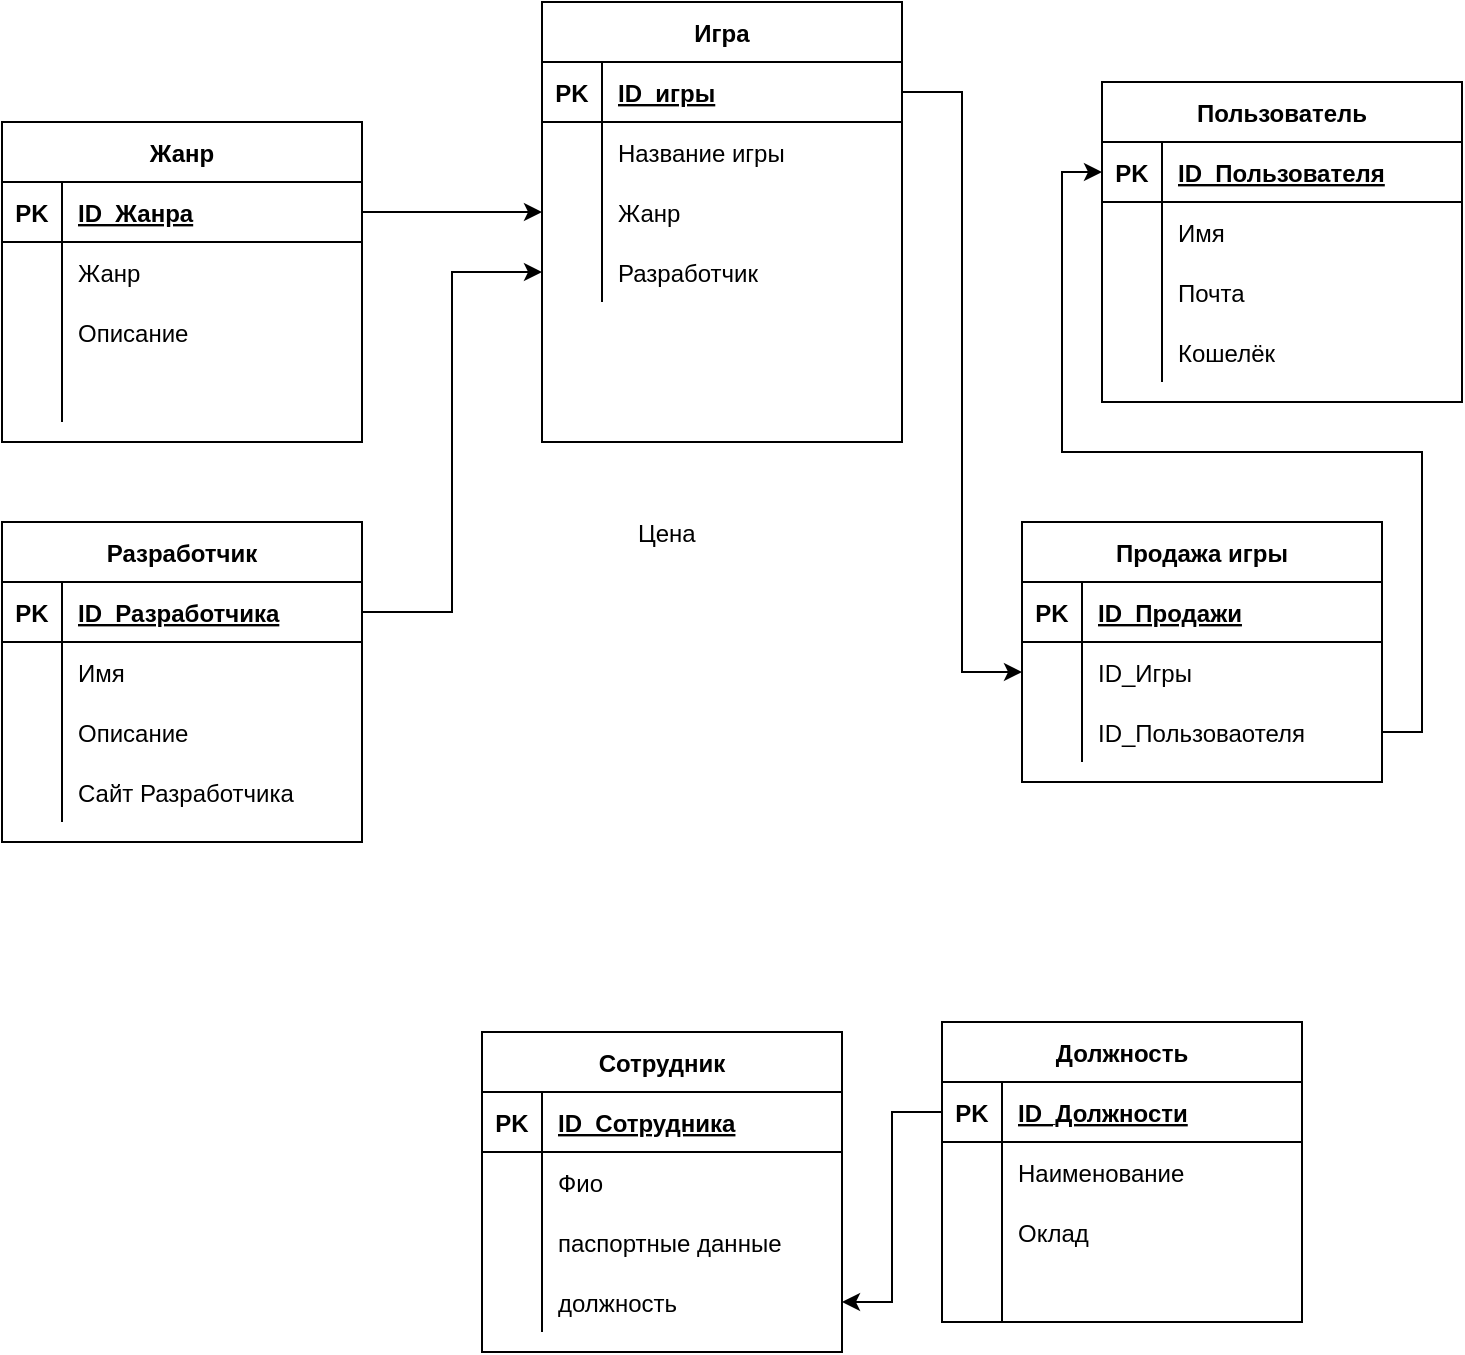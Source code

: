 <mxfile version="20.2.0" type="device"><diagram id="ibO-UxVN181iv59Dq5bn" name="Page-1"><mxGraphModel dx="2062" dy="772" grid="1" gridSize="10" guides="1" tooltips="1" connect="1" arrows="1" fold="1" page="1" pageScale="1" pageWidth="827" pageHeight="1169" math="0" shadow="0"><root><mxCell id="0"/><mxCell id="1" parent="0"/><mxCell id="BAzbD3lDMswVElZxFXrF-1" value="Пользователь" style="shape=table;startSize=30;container=1;collapsible=1;childLayout=tableLayout;fixedRows=1;rowLines=0;fontStyle=1;align=center;resizeLast=1;" parent="1" vertex="1"><mxGeometry x="560" y="110" width="180" height="160" as="geometry"/></mxCell><mxCell id="BAzbD3lDMswVElZxFXrF-2" value="" style="shape=tableRow;horizontal=0;startSize=0;swimlaneHead=0;swimlaneBody=0;fillColor=none;collapsible=0;dropTarget=0;points=[[0,0.5],[1,0.5]];portConstraint=eastwest;top=0;left=0;right=0;bottom=1;" parent="BAzbD3lDMswVElZxFXrF-1" vertex="1"><mxGeometry y="30" width="180" height="30" as="geometry"/></mxCell><mxCell id="BAzbD3lDMswVElZxFXrF-3" value="PK" style="shape=partialRectangle;connectable=0;fillColor=none;top=0;left=0;bottom=0;right=0;fontStyle=1;overflow=hidden;" parent="BAzbD3lDMswVElZxFXrF-2" vertex="1"><mxGeometry width="30" height="30" as="geometry"><mxRectangle width="30" height="30" as="alternateBounds"/></mxGeometry></mxCell><mxCell id="BAzbD3lDMswVElZxFXrF-4" value="ID_Пользователя" style="shape=partialRectangle;connectable=0;fillColor=none;top=0;left=0;bottom=0;right=0;align=left;spacingLeft=6;fontStyle=5;overflow=hidden;" parent="BAzbD3lDMswVElZxFXrF-2" vertex="1"><mxGeometry x="30" width="150" height="30" as="geometry"><mxRectangle width="150" height="30" as="alternateBounds"/></mxGeometry></mxCell><mxCell id="BAzbD3lDMswVElZxFXrF-5" value="" style="shape=tableRow;horizontal=0;startSize=0;swimlaneHead=0;swimlaneBody=0;fillColor=none;collapsible=0;dropTarget=0;points=[[0,0.5],[1,0.5]];portConstraint=eastwest;top=0;left=0;right=0;bottom=0;" parent="BAzbD3lDMswVElZxFXrF-1" vertex="1"><mxGeometry y="60" width="180" height="30" as="geometry"/></mxCell><mxCell id="BAzbD3lDMswVElZxFXrF-6" value="" style="shape=partialRectangle;connectable=0;fillColor=none;top=0;left=0;bottom=0;right=0;editable=1;overflow=hidden;" parent="BAzbD3lDMswVElZxFXrF-5" vertex="1"><mxGeometry width="30" height="30" as="geometry"><mxRectangle width="30" height="30" as="alternateBounds"/></mxGeometry></mxCell><mxCell id="BAzbD3lDMswVElZxFXrF-7" value="Имя" style="shape=partialRectangle;connectable=0;fillColor=none;top=0;left=0;bottom=0;right=0;align=left;spacingLeft=6;overflow=hidden;" parent="BAzbD3lDMswVElZxFXrF-5" vertex="1"><mxGeometry x="30" width="150" height="30" as="geometry"><mxRectangle width="150" height="30" as="alternateBounds"/></mxGeometry></mxCell><mxCell id="BAzbD3lDMswVElZxFXrF-8" value="" style="shape=tableRow;horizontal=0;startSize=0;swimlaneHead=0;swimlaneBody=0;fillColor=none;collapsible=0;dropTarget=0;points=[[0,0.5],[1,0.5]];portConstraint=eastwest;top=0;left=0;right=0;bottom=0;" parent="BAzbD3lDMswVElZxFXrF-1" vertex="1"><mxGeometry y="90" width="180" height="30" as="geometry"/></mxCell><mxCell id="BAzbD3lDMswVElZxFXrF-9" value="" style="shape=partialRectangle;connectable=0;fillColor=none;top=0;left=0;bottom=0;right=0;editable=1;overflow=hidden;" parent="BAzbD3lDMswVElZxFXrF-8" vertex="1"><mxGeometry width="30" height="30" as="geometry"><mxRectangle width="30" height="30" as="alternateBounds"/></mxGeometry></mxCell><mxCell id="BAzbD3lDMswVElZxFXrF-10" value="Почта" style="shape=partialRectangle;connectable=0;fillColor=none;top=0;left=0;bottom=0;right=0;align=left;spacingLeft=6;overflow=hidden;" parent="BAzbD3lDMswVElZxFXrF-8" vertex="1"><mxGeometry x="30" width="150" height="30" as="geometry"><mxRectangle width="150" height="30" as="alternateBounds"/></mxGeometry></mxCell><mxCell id="BAzbD3lDMswVElZxFXrF-11" value="" style="shape=tableRow;horizontal=0;startSize=0;swimlaneHead=0;swimlaneBody=0;fillColor=none;collapsible=0;dropTarget=0;points=[[0,0.5],[1,0.5]];portConstraint=eastwest;top=0;left=0;right=0;bottom=0;" parent="BAzbD3lDMswVElZxFXrF-1" vertex="1"><mxGeometry y="120" width="180" height="30" as="geometry"/></mxCell><mxCell id="BAzbD3lDMswVElZxFXrF-12" value="" style="shape=partialRectangle;connectable=0;fillColor=none;top=0;left=0;bottom=0;right=0;editable=1;overflow=hidden;" parent="BAzbD3lDMswVElZxFXrF-11" vertex="1"><mxGeometry width="30" height="30" as="geometry"><mxRectangle width="30" height="30" as="alternateBounds"/></mxGeometry></mxCell><mxCell id="BAzbD3lDMswVElZxFXrF-13" value="Кошелёк" style="shape=partialRectangle;connectable=0;fillColor=none;top=0;left=0;bottom=0;right=0;align=left;spacingLeft=6;overflow=hidden;" parent="BAzbD3lDMswVElZxFXrF-11" vertex="1"><mxGeometry x="30" width="150" height="30" as="geometry"><mxRectangle width="150" height="30" as="alternateBounds"/></mxGeometry></mxCell><mxCell id="C4As4AKJf4dOoCFsE4sQ-1" value="Игра" style="shape=table;startSize=30;container=1;collapsible=1;childLayout=tableLayout;fixedRows=1;rowLines=0;fontStyle=1;align=center;resizeLast=1;" parent="1" vertex="1"><mxGeometry x="280" y="70" width="180" height="220" as="geometry"/></mxCell><mxCell id="C4As4AKJf4dOoCFsE4sQ-2" value="" style="shape=tableRow;horizontal=0;startSize=0;swimlaneHead=0;swimlaneBody=0;fillColor=none;collapsible=0;dropTarget=0;points=[[0,0.5],[1,0.5]];portConstraint=eastwest;top=0;left=0;right=0;bottom=1;" parent="C4As4AKJf4dOoCFsE4sQ-1" vertex="1"><mxGeometry y="30" width="180" height="30" as="geometry"/></mxCell><mxCell id="C4As4AKJf4dOoCFsE4sQ-3" value="PK" style="shape=partialRectangle;connectable=0;fillColor=none;top=0;left=0;bottom=0;right=0;fontStyle=1;overflow=hidden;" parent="C4As4AKJf4dOoCFsE4sQ-2" vertex="1"><mxGeometry width="30" height="30" as="geometry"><mxRectangle width="30" height="30" as="alternateBounds"/></mxGeometry></mxCell><mxCell id="C4As4AKJf4dOoCFsE4sQ-4" value="ID_игры" style="shape=partialRectangle;connectable=0;fillColor=none;top=0;left=0;bottom=0;right=0;align=left;spacingLeft=6;fontStyle=5;overflow=hidden;" parent="C4As4AKJf4dOoCFsE4sQ-2" vertex="1"><mxGeometry x="30" width="150" height="30" as="geometry"><mxRectangle width="150" height="30" as="alternateBounds"/></mxGeometry></mxCell><mxCell id="C4As4AKJf4dOoCFsE4sQ-5" value="" style="shape=tableRow;horizontal=0;startSize=0;swimlaneHead=0;swimlaneBody=0;fillColor=none;collapsible=0;dropTarget=0;points=[[0,0.5],[1,0.5]];portConstraint=eastwest;top=0;left=0;right=0;bottom=0;" parent="C4As4AKJf4dOoCFsE4sQ-1" vertex="1"><mxGeometry y="60" width="180" height="30" as="geometry"/></mxCell><mxCell id="C4As4AKJf4dOoCFsE4sQ-6" value="" style="shape=partialRectangle;connectable=0;fillColor=none;top=0;left=0;bottom=0;right=0;editable=1;overflow=hidden;" parent="C4As4AKJf4dOoCFsE4sQ-5" vertex="1"><mxGeometry width="30" height="30" as="geometry"><mxRectangle width="30" height="30" as="alternateBounds"/></mxGeometry></mxCell><mxCell id="C4As4AKJf4dOoCFsE4sQ-7" value="Название игры" style="shape=partialRectangle;connectable=0;fillColor=none;top=0;left=0;bottom=0;right=0;align=left;spacingLeft=6;overflow=hidden;" parent="C4As4AKJf4dOoCFsE4sQ-5" vertex="1"><mxGeometry x="30" width="150" height="30" as="geometry"><mxRectangle width="150" height="30" as="alternateBounds"/></mxGeometry></mxCell><mxCell id="C4As4AKJf4dOoCFsE4sQ-8" value="" style="shape=tableRow;horizontal=0;startSize=0;swimlaneHead=0;swimlaneBody=0;fillColor=none;collapsible=0;dropTarget=0;points=[[0,0.5],[1,0.5]];portConstraint=eastwest;top=0;left=0;right=0;bottom=0;" parent="C4As4AKJf4dOoCFsE4sQ-1" vertex="1"><mxGeometry y="90" width="180" height="30" as="geometry"/></mxCell><mxCell id="C4As4AKJf4dOoCFsE4sQ-9" value="" style="shape=partialRectangle;connectable=0;fillColor=none;top=0;left=0;bottom=0;right=0;editable=1;overflow=hidden;" parent="C4As4AKJf4dOoCFsE4sQ-8" vertex="1"><mxGeometry width="30" height="30" as="geometry"><mxRectangle width="30" height="30" as="alternateBounds"/></mxGeometry></mxCell><mxCell id="C4As4AKJf4dOoCFsE4sQ-10" value="Жанр" style="shape=partialRectangle;connectable=0;fillColor=none;top=0;left=0;bottom=0;right=0;align=left;spacingLeft=6;overflow=hidden;" parent="C4As4AKJf4dOoCFsE4sQ-8" vertex="1"><mxGeometry x="30" width="150" height="30" as="geometry"><mxRectangle width="150" height="30" as="alternateBounds"/></mxGeometry></mxCell><mxCell id="C4As4AKJf4dOoCFsE4sQ-11" value="" style="shape=tableRow;horizontal=0;startSize=0;swimlaneHead=0;swimlaneBody=0;fillColor=none;collapsible=0;dropTarget=0;points=[[0,0.5],[1,0.5]];portConstraint=eastwest;top=0;left=0;right=0;bottom=0;" parent="C4As4AKJf4dOoCFsE4sQ-1" vertex="1"><mxGeometry y="120" width="180" height="30" as="geometry"/></mxCell><mxCell id="C4As4AKJf4dOoCFsE4sQ-12" value="" style="shape=partialRectangle;connectable=0;fillColor=none;top=0;left=0;bottom=0;right=0;editable=1;overflow=hidden;" parent="C4As4AKJf4dOoCFsE4sQ-11" vertex="1"><mxGeometry width="30" height="30" as="geometry"><mxRectangle width="30" height="30" as="alternateBounds"/></mxGeometry></mxCell><mxCell id="C4As4AKJf4dOoCFsE4sQ-13" value="Разработчик" style="shape=partialRectangle;connectable=0;fillColor=none;top=0;left=0;bottom=0;right=0;align=left;spacingLeft=6;overflow=hidden;" parent="C4As4AKJf4dOoCFsE4sQ-11" vertex="1"><mxGeometry x="30" width="150" height="30" as="geometry"><mxRectangle width="150" height="30" as="alternateBounds"/></mxGeometry></mxCell><mxCell id="C4As4AKJf4dOoCFsE4sQ-29" value="Жанр" style="shape=table;startSize=30;container=1;collapsible=1;childLayout=tableLayout;fixedRows=1;rowLines=0;fontStyle=1;align=center;resizeLast=1;" parent="1" vertex="1"><mxGeometry x="10" y="130" width="180" height="160" as="geometry"/></mxCell><mxCell id="C4As4AKJf4dOoCFsE4sQ-30" value="" style="shape=tableRow;horizontal=0;startSize=0;swimlaneHead=0;swimlaneBody=0;fillColor=none;collapsible=0;dropTarget=0;points=[[0,0.5],[1,0.5]];portConstraint=eastwest;top=0;left=0;right=0;bottom=1;" parent="C4As4AKJf4dOoCFsE4sQ-29" vertex="1"><mxGeometry y="30" width="180" height="30" as="geometry"/></mxCell><mxCell id="C4As4AKJf4dOoCFsE4sQ-31" value="PK" style="shape=partialRectangle;connectable=0;fillColor=none;top=0;left=0;bottom=0;right=0;fontStyle=1;overflow=hidden;" parent="C4As4AKJf4dOoCFsE4sQ-30" vertex="1"><mxGeometry width="30" height="30" as="geometry"><mxRectangle width="30" height="30" as="alternateBounds"/></mxGeometry></mxCell><mxCell id="C4As4AKJf4dOoCFsE4sQ-32" value="ID_Жанра" style="shape=partialRectangle;connectable=0;fillColor=none;top=0;left=0;bottom=0;right=0;align=left;spacingLeft=6;fontStyle=5;overflow=hidden;" parent="C4As4AKJf4dOoCFsE4sQ-30" vertex="1"><mxGeometry x="30" width="150" height="30" as="geometry"><mxRectangle width="150" height="30" as="alternateBounds"/></mxGeometry></mxCell><mxCell id="C4As4AKJf4dOoCFsE4sQ-33" value="" style="shape=tableRow;horizontal=0;startSize=0;swimlaneHead=0;swimlaneBody=0;fillColor=none;collapsible=0;dropTarget=0;points=[[0,0.5],[1,0.5]];portConstraint=eastwest;top=0;left=0;right=0;bottom=0;" parent="C4As4AKJf4dOoCFsE4sQ-29" vertex="1"><mxGeometry y="60" width="180" height="30" as="geometry"/></mxCell><mxCell id="C4As4AKJf4dOoCFsE4sQ-34" value="" style="shape=partialRectangle;connectable=0;fillColor=none;top=0;left=0;bottom=0;right=0;editable=1;overflow=hidden;" parent="C4As4AKJf4dOoCFsE4sQ-33" vertex="1"><mxGeometry width="30" height="30" as="geometry"><mxRectangle width="30" height="30" as="alternateBounds"/></mxGeometry></mxCell><mxCell id="C4As4AKJf4dOoCFsE4sQ-35" value="Жанр" style="shape=partialRectangle;connectable=0;fillColor=none;top=0;left=0;bottom=0;right=0;align=left;spacingLeft=6;overflow=hidden;" parent="C4As4AKJf4dOoCFsE4sQ-33" vertex="1"><mxGeometry x="30" width="150" height="30" as="geometry"><mxRectangle width="150" height="30" as="alternateBounds"/></mxGeometry></mxCell><mxCell id="C4As4AKJf4dOoCFsE4sQ-36" value="" style="shape=tableRow;horizontal=0;startSize=0;swimlaneHead=0;swimlaneBody=0;fillColor=none;collapsible=0;dropTarget=0;points=[[0,0.5],[1,0.5]];portConstraint=eastwest;top=0;left=0;right=0;bottom=0;" parent="C4As4AKJf4dOoCFsE4sQ-29" vertex="1"><mxGeometry y="90" width="180" height="30" as="geometry"/></mxCell><mxCell id="C4As4AKJf4dOoCFsE4sQ-37" value="" style="shape=partialRectangle;connectable=0;fillColor=none;top=0;left=0;bottom=0;right=0;editable=1;overflow=hidden;" parent="C4As4AKJf4dOoCFsE4sQ-36" vertex="1"><mxGeometry width="30" height="30" as="geometry"><mxRectangle width="30" height="30" as="alternateBounds"/></mxGeometry></mxCell><mxCell id="C4As4AKJf4dOoCFsE4sQ-38" value="Описание" style="shape=partialRectangle;connectable=0;fillColor=none;top=0;left=0;bottom=0;right=0;align=left;spacingLeft=6;overflow=hidden;" parent="C4As4AKJf4dOoCFsE4sQ-36" vertex="1"><mxGeometry x="30" width="150" height="30" as="geometry"><mxRectangle width="150" height="30" as="alternateBounds"/></mxGeometry></mxCell><mxCell id="C4As4AKJf4dOoCFsE4sQ-39" value="" style="shape=tableRow;horizontal=0;startSize=0;swimlaneHead=0;swimlaneBody=0;fillColor=none;collapsible=0;dropTarget=0;points=[[0,0.5],[1,0.5]];portConstraint=eastwest;top=0;left=0;right=0;bottom=0;" parent="C4As4AKJf4dOoCFsE4sQ-29" vertex="1"><mxGeometry y="120" width="180" height="30" as="geometry"/></mxCell><mxCell id="C4As4AKJf4dOoCFsE4sQ-40" value="" style="shape=partialRectangle;connectable=0;fillColor=none;top=0;left=0;bottom=0;right=0;editable=1;overflow=hidden;" parent="C4As4AKJf4dOoCFsE4sQ-39" vertex="1"><mxGeometry width="30" height="30" as="geometry"><mxRectangle width="30" height="30" as="alternateBounds"/></mxGeometry></mxCell><mxCell id="C4As4AKJf4dOoCFsE4sQ-41" value="" style="shape=partialRectangle;connectable=0;fillColor=none;top=0;left=0;bottom=0;right=0;align=left;spacingLeft=6;overflow=hidden;" parent="C4As4AKJf4dOoCFsE4sQ-39" vertex="1"><mxGeometry x="30" width="150" height="30" as="geometry"><mxRectangle width="150" height="30" as="alternateBounds"/></mxGeometry></mxCell><mxCell id="C4As4AKJf4dOoCFsE4sQ-43" style="edgeStyle=orthogonalEdgeStyle;rounded=0;orthogonalLoop=1;jettySize=auto;html=1;" parent="1" source="C4As4AKJf4dOoCFsE4sQ-30" target="C4As4AKJf4dOoCFsE4sQ-8" edge="1"><mxGeometry relative="1" as="geometry"/></mxCell><mxCell id="C4As4AKJf4dOoCFsE4sQ-44" value="Разработчик" style="shape=table;startSize=30;container=1;collapsible=1;childLayout=tableLayout;fixedRows=1;rowLines=0;fontStyle=1;align=center;resizeLast=1;" parent="1" vertex="1"><mxGeometry x="10" y="330" width="180" height="160" as="geometry"/></mxCell><mxCell id="C4As4AKJf4dOoCFsE4sQ-45" value="" style="shape=tableRow;horizontal=0;startSize=0;swimlaneHead=0;swimlaneBody=0;fillColor=none;collapsible=0;dropTarget=0;points=[[0,0.5],[1,0.5]];portConstraint=eastwest;top=0;left=0;right=0;bottom=1;" parent="C4As4AKJf4dOoCFsE4sQ-44" vertex="1"><mxGeometry y="30" width="180" height="30" as="geometry"/></mxCell><mxCell id="C4As4AKJf4dOoCFsE4sQ-46" value="PK" style="shape=partialRectangle;connectable=0;fillColor=none;top=0;left=0;bottom=0;right=0;fontStyle=1;overflow=hidden;" parent="C4As4AKJf4dOoCFsE4sQ-45" vertex="1"><mxGeometry width="30" height="30" as="geometry"><mxRectangle width="30" height="30" as="alternateBounds"/></mxGeometry></mxCell><mxCell id="C4As4AKJf4dOoCFsE4sQ-47" value="ID_Разработчика" style="shape=partialRectangle;connectable=0;fillColor=none;top=0;left=0;bottom=0;right=0;align=left;spacingLeft=6;fontStyle=5;overflow=hidden;" parent="C4As4AKJf4dOoCFsE4sQ-45" vertex="1"><mxGeometry x="30" width="150" height="30" as="geometry"><mxRectangle width="150" height="30" as="alternateBounds"/></mxGeometry></mxCell><mxCell id="C4As4AKJf4dOoCFsE4sQ-48" value="" style="shape=tableRow;horizontal=0;startSize=0;swimlaneHead=0;swimlaneBody=0;fillColor=none;collapsible=0;dropTarget=0;points=[[0,0.5],[1,0.5]];portConstraint=eastwest;top=0;left=0;right=0;bottom=0;" parent="C4As4AKJf4dOoCFsE4sQ-44" vertex="1"><mxGeometry y="60" width="180" height="30" as="geometry"/></mxCell><mxCell id="C4As4AKJf4dOoCFsE4sQ-49" value="" style="shape=partialRectangle;connectable=0;fillColor=none;top=0;left=0;bottom=0;right=0;editable=1;overflow=hidden;" parent="C4As4AKJf4dOoCFsE4sQ-48" vertex="1"><mxGeometry width="30" height="30" as="geometry"><mxRectangle width="30" height="30" as="alternateBounds"/></mxGeometry></mxCell><mxCell id="C4As4AKJf4dOoCFsE4sQ-50" value="Имя" style="shape=partialRectangle;connectable=0;fillColor=none;top=0;left=0;bottom=0;right=0;align=left;spacingLeft=6;overflow=hidden;" parent="C4As4AKJf4dOoCFsE4sQ-48" vertex="1"><mxGeometry x="30" width="150" height="30" as="geometry"><mxRectangle width="150" height="30" as="alternateBounds"/></mxGeometry></mxCell><mxCell id="C4As4AKJf4dOoCFsE4sQ-51" value="" style="shape=tableRow;horizontal=0;startSize=0;swimlaneHead=0;swimlaneBody=0;fillColor=none;collapsible=0;dropTarget=0;points=[[0,0.5],[1,0.5]];portConstraint=eastwest;top=0;left=0;right=0;bottom=0;" parent="C4As4AKJf4dOoCFsE4sQ-44" vertex="1"><mxGeometry y="90" width="180" height="30" as="geometry"/></mxCell><mxCell id="C4As4AKJf4dOoCFsE4sQ-52" value="" style="shape=partialRectangle;connectable=0;fillColor=none;top=0;left=0;bottom=0;right=0;editable=1;overflow=hidden;" parent="C4As4AKJf4dOoCFsE4sQ-51" vertex="1"><mxGeometry width="30" height="30" as="geometry"><mxRectangle width="30" height="30" as="alternateBounds"/></mxGeometry></mxCell><mxCell id="C4As4AKJf4dOoCFsE4sQ-53" value="Описание" style="shape=partialRectangle;connectable=0;fillColor=none;top=0;left=0;bottom=0;right=0;align=left;spacingLeft=6;overflow=hidden;" parent="C4As4AKJf4dOoCFsE4sQ-51" vertex="1"><mxGeometry x="30" width="150" height="30" as="geometry"><mxRectangle width="150" height="30" as="alternateBounds"/></mxGeometry></mxCell><mxCell id="C4As4AKJf4dOoCFsE4sQ-54" value="" style="shape=tableRow;horizontal=0;startSize=0;swimlaneHead=0;swimlaneBody=0;fillColor=none;collapsible=0;dropTarget=0;points=[[0,0.5],[1,0.5]];portConstraint=eastwest;top=0;left=0;right=0;bottom=0;" parent="C4As4AKJf4dOoCFsE4sQ-44" vertex="1"><mxGeometry y="120" width="180" height="30" as="geometry"/></mxCell><mxCell id="C4As4AKJf4dOoCFsE4sQ-55" value="" style="shape=partialRectangle;connectable=0;fillColor=none;top=0;left=0;bottom=0;right=0;editable=1;overflow=hidden;" parent="C4As4AKJf4dOoCFsE4sQ-54" vertex="1"><mxGeometry width="30" height="30" as="geometry"><mxRectangle width="30" height="30" as="alternateBounds"/></mxGeometry></mxCell><mxCell id="C4As4AKJf4dOoCFsE4sQ-56" value="Сайт Разработчика" style="shape=partialRectangle;connectable=0;fillColor=none;top=0;left=0;bottom=0;right=0;align=left;spacingLeft=6;overflow=hidden;" parent="C4As4AKJf4dOoCFsE4sQ-54" vertex="1"><mxGeometry x="30" width="150" height="30" as="geometry"><mxRectangle width="150" height="30" as="alternateBounds"/></mxGeometry></mxCell><mxCell id="C4As4AKJf4dOoCFsE4sQ-60" value="" style="shape=tableRow;horizontal=0;startSize=0;swimlaneHead=0;swimlaneBody=0;fillColor=none;collapsible=0;dropTarget=0;points=[[0,0.5],[1,0.5]];portConstraint=eastwest;top=0;left=0;right=0;bottom=0;" parent="1" vertex="1"><mxGeometry x="350" y="520" width="180" height="30" as="geometry"/></mxCell><mxCell id="C4As4AKJf4dOoCFsE4sQ-61" value="" style="shape=partialRectangle;connectable=0;fillColor=none;top=0;left=0;bottom=0;right=0;editable=1;overflow=hidden;" parent="C4As4AKJf4dOoCFsE4sQ-60" vertex="1"><mxGeometry width="30" height="30" as="geometry"><mxRectangle width="30" height="30" as="alternateBounds"/></mxGeometry></mxCell><mxCell id="C4As4AKJf4dOoCFsE4sQ-63" style="edgeStyle=orthogonalEdgeStyle;rounded=0;orthogonalLoop=1;jettySize=auto;html=1;" parent="1" source="C4As4AKJf4dOoCFsE4sQ-45" target="C4As4AKJf4dOoCFsE4sQ-11" edge="1"><mxGeometry relative="1" as="geometry"/></mxCell><mxCell id="C4As4AKJf4dOoCFsE4sQ-64" value="Продажа игры" style="shape=table;startSize=30;container=1;collapsible=1;childLayout=tableLayout;fixedRows=1;rowLines=0;fontStyle=1;align=center;resizeLast=1;" parent="1" vertex="1"><mxGeometry x="520" y="330" width="180" height="130" as="geometry"/></mxCell><mxCell id="C4As4AKJf4dOoCFsE4sQ-65" value="" style="shape=tableRow;horizontal=0;startSize=0;swimlaneHead=0;swimlaneBody=0;fillColor=none;collapsible=0;dropTarget=0;points=[[0,0.5],[1,0.5]];portConstraint=eastwest;top=0;left=0;right=0;bottom=1;" parent="C4As4AKJf4dOoCFsE4sQ-64" vertex="1"><mxGeometry y="30" width="180" height="30" as="geometry"/></mxCell><mxCell id="C4As4AKJf4dOoCFsE4sQ-66" value="PK" style="shape=partialRectangle;connectable=0;fillColor=none;top=0;left=0;bottom=0;right=0;fontStyle=1;overflow=hidden;" parent="C4As4AKJf4dOoCFsE4sQ-65" vertex="1"><mxGeometry width="30" height="30" as="geometry"><mxRectangle width="30" height="30" as="alternateBounds"/></mxGeometry></mxCell><mxCell id="C4As4AKJf4dOoCFsE4sQ-67" value="ID_Продажи" style="shape=partialRectangle;connectable=0;fillColor=none;top=0;left=0;bottom=0;right=0;align=left;spacingLeft=6;fontStyle=5;overflow=hidden;" parent="C4As4AKJf4dOoCFsE4sQ-65" vertex="1"><mxGeometry x="30" width="150" height="30" as="geometry"><mxRectangle width="150" height="30" as="alternateBounds"/></mxGeometry></mxCell><mxCell id="C4As4AKJf4dOoCFsE4sQ-68" value="" style="shape=tableRow;horizontal=0;startSize=0;swimlaneHead=0;swimlaneBody=0;fillColor=none;collapsible=0;dropTarget=0;points=[[0,0.5],[1,0.5]];portConstraint=eastwest;top=0;left=0;right=0;bottom=0;" parent="C4As4AKJf4dOoCFsE4sQ-64" vertex="1"><mxGeometry y="60" width="180" height="30" as="geometry"/></mxCell><mxCell id="C4As4AKJf4dOoCFsE4sQ-69" value="" style="shape=partialRectangle;connectable=0;fillColor=none;top=0;left=0;bottom=0;right=0;editable=1;overflow=hidden;" parent="C4As4AKJf4dOoCFsE4sQ-68" vertex="1"><mxGeometry width="30" height="30" as="geometry"><mxRectangle width="30" height="30" as="alternateBounds"/></mxGeometry></mxCell><mxCell id="C4As4AKJf4dOoCFsE4sQ-70" value="ID_Игры" style="shape=partialRectangle;connectable=0;fillColor=none;top=0;left=0;bottom=0;right=0;align=left;spacingLeft=6;overflow=hidden;" parent="C4As4AKJf4dOoCFsE4sQ-68" vertex="1"><mxGeometry x="30" width="150" height="30" as="geometry"><mxRectangle width="150" height="30" as="alternateBounds"/></mxGeometry></mxCell><mxCell id="C4As4AKJf4dOoCFsE4sQ-71" value="" style="shape=tableRow;horizontal=0;startSize=0;swimlaneHead=0;swimlaneBody=0;fillColor=none;collapsible=0;dropTarget=0;points=[[0,0.5],[1,0.5]];portConstraint=eastwest;top=0;left=0;right=0;bottom=0;" parent="C4As4AKJf4dOoCFsE4sQ-64" vertex="1"><mxGeometry y="90" width="180" height="30" as="geometry"/></mxCell><mxCell id="C4As4AKJf4dOoCFsE4sQ-72" value="" style="shape=partialRectangle;connectable=0;fillColor=none;top=0;left=0;bottom=0;right=0;editable=1;overflow=hidden;" parent="C4As4AKJf4dOoCFsE4sQ-71" vertex="1"><mxGeometry width="30" height="30" as="geometry"><mxRectangle width="30" height="30" as="alternateBounds"/></mxGeometry></mxCell><mxCell id="C4As4AKJf4dOoCFsE4sQ-73" value="ID_Пользоваотеля" style="shape=partialRectangle;connectable=0;fillColor=none;top=0;left=0;bottom=0;right=0;align=left;spacingLeft=6;overflow=hidden;" parent="C4As4AKJf4dOoCFsE4sQ-71" vertex="1"><mxGeometry x="30" width="150" height="30" as="geometry"><mxRectangle width="150" height="30" as="alternateBounds"/></mxGeometry></mxCell><mxCell id="C4As4AKJf4dOoCFsE4sQ-79" style="edgeStyle=orthogonalEdgeStyle;rounded=0;orthogonalLoop=1;jettySize=auto;html=1;" parent="1" source="C4As4AKJf4dOoCFsE4sQ-2" target="C4As4AKJf4dOoCFsE4sQ-68" edge="1"><mxGeometry relative="1" as="geometry"/></mxCell><mxCell id="C4As4AKJf4dOoCFsE4sQ-80" style="edgeStyle=orthogonalEdgeStyle;rounded=0;orthogonalLoop=1;jettySize=auto;html=1;" parent="1" source="C4As4AKJf4dOoCFsE4sQ-71" target="BAzbD3lDMswVElZxFXrF-2" edge="1"><mxGeometry relative="1" as="geometry"/></mxCell><mxCell id="C4As4AKJf4dOoCFsE4sQ-81" value="Сотрудник" style="shape=table;startSize=30;container=1;collapsible=1;childLayout=tableLayout;fixedRows=1;rowLines=0;fontStyle=1;align=center;resizeLast=1;" parent="1" vertex="1"><mxGeometry x="250" y="585" width="180" height="160" as="geometry"/></mxCell><mxCell id="C4As4AKJf4dOoCFsE4sQ-82" value="" style="shape=tableRow;horizontal=0;startSize=0;swimlaneHead=0;swimlaneBody=0;fillColor=none;collapsible=0;dropTarget=0;points=[[0,0.5],[1,0.5]];portConstraint=eastwest;top=0;left=0;right=0;bottom=1;" parent="C4As4AKJf4dOoCFsE4sQ-81" vertex="1"><mxGeometry y="30" width="180" height="30" as="geometry"/></mxCell><mxCell id="C4As4AKJf4dOoCFsE4sQ-83" value="PK" style="shape=partialRectangle;connectable=0;fillColor=none;top=0;left=0;bottom=0;right=0;fontStyle=1;overflow=hidden;" parent="C4As4AKJf4dOoCFsE4sQ-82" vertex="1"><mxGeometry width="30" height="30" as="geometry"><mxRectangle width="30" height="30" as="alternateBounds"/></mxGeometry></mxCell><mxCell id="C4As4AKJf4dOoCFsE4sQ-84" value="ID_Сотрудника" style="shape=partialRectangle;connectable=0;fillColor=none;top=0;left=0;bottom=0;right=0;align=left;spacingLeft=6;fontStyle=5;overflow=hidden;" parent="C4As4AKJf4dOoCFsE4sQ-82" vertex="1"><mxGeometry x="30" width="150" height="30" as="geometry"><mxRectangle width="150" height="30" as="alternateBounds"/></mxGeometry></mxCell><mxCell id="C4As4AKJf4dOoCFsE4sQ-85" value="" style="shape=tableRow;horizontal=0;startSize=0;swimlaneHead=0;swimlaneBody=0;fillColor=none;collapsible=0;dropTarget=0;points=[[0,0.5],[1,0.5]];portConstraint=eastwest;top=0;left=0;right=0;bottom=0;" parent="C4As4AKJf4dOoCFsE4sQ-81" vertex="1"><mxGeometry y="60" width="180" height="30" as="geometry"/></mxCell><mxCell id="C4As4AKJf4dOoCFsE4sQ-86" value="" style="shape=partialRectangle;connectable=0;fillColor=none;top=0;left=0;bottom=0;right=0;editable=1;overflow=hidden;" parent="C4As4AKJf4dOoCFsE4sQ-85" vertex="1"><mxGeometry width="30" height="30" as="geometry"><mxRectangle width="30" height="30" as="alternateBounds"/></mxGeometry></mxCell><mxCell id="C4As4AKJf4dOoCFsE4sQ-87" value="Фио" style="shape=partialRectangle;connectable=0;fillColor=none;top=0;left=0;bottom=0;right=0;align=left;spacingLeft=6;overflow=hidden;" parent="C4As4AKJf4dOoCFsE4sQ-85" vertex="1"><mxGeometry x="30" width="150" height="30" as="geometry"><mxRectangle width="150" height="30" as="alternateBounds"/></mxGeometry></mxCell><mxCell id="C4As4AKJf4dOoCFsE4sQ-88" value="" style="shape=tableRow;horizontal=0;startSize=0;swimlaneHead=0;swimlaneBody=0;fillColor=none;collapsible=0;dropTarget=0;points=[[0,0.5],[1,0.5]];portConstraint=eastwest;top=0;left=0;right=0;bottom=0;" parent="C4As4AKJf4dOoCFsE4sQ-81" vertex="1"><mxGeometry y="90" width="180" height="30" as="geometry"/></mxCell><mxCell id="C4As4AKJf4dOoCFsE4sQ-89" value="" style="shape=partialRectangle;connectable=0;fillColor=none;top=0;left=0;bottom=0;right=0;editable=1;overflow=hidden;" parent="C4As4AKJf4dOoCFsE4sQ-88" vertex="1"><mxGeometry width="30" height="30" as="geometry"><mxRectangle width="30" height="30" as="alternateBounds"/></mxGeometry></mxCell><mxCell id="C4As4AKJf4dOoCFsE4sQ-90" value="паспортные данные" style="shape=partialRectangle;connectable=0;fillColor=none;top=0;left=0;bottom=0;right=0;align=left;spacingLeft=6;overflow=hidden;" parent="C4As4AKJf4dOoCFsE4sQ-88" vertex="1"><mxGeometry x="30" width="150" height="30" as="geometry"><mxRectangle width="150" height="30" as="alternateBounds"/></mxGeometry></mxCell><mxCell id="C4As4AKJf4dOoCFsE4sQ-91" value="" style="shape=tableRow;horizontal=0;startSize=0;swimlaneHead=0;swimlaneBody=0;fillColor=none;collapsible=0;dropTarget=0;points=[[0,0.5],[1,0.5]];portConstraint=eastwest;top=0;left=0;right=0;bottom=0;" parent="C4As4AKJf4dOoCFsE4sQ-81" vertex="1"><mxGeometry y="120" width="180" height="30" as="geometry"/></mxCell><mxCell id="C4As4AKJf4dOoCFsE4sQ-92" value="" style="shape=partialRectangle;connectable=0;fillColor=none;top=0;left=0;bottom=0;right=0;editable=1;overflow=hidden;" parent="C4As4AKJf4dOoCFsE4sQ-91" vertex="1"><mxGeometry width="30" height="30" as="geometry"><mxRectangle width="30" height="30" as="alternateBounds"/></mxGeometry></mxCell><mxCell id="C4As4AKJf4dOoCFsE4sQ-93" value="должность" style="shape=partialRectangle;connectable=0;fillColor=none;top=0;left=0;bottom=0;right=0;align=left;spacingLeft=6;overflow=hidden;" parent="C4As4AKJf4dOoCFsE4sQ-91" vertex="1"><mxGeometry x="30" width="150" height="30" as="geometry"><mxRectangle width="150" height="30" as="alternateBounds"/></mxGeometry></mxCell><mxCell id="C4As4AKJf4dOoCFsE4sQ-95" value="Должность" style="shape=table;startSize=30;container=1;collapsible=1;childLayout=tableLayout;fixedRows=1;rowLines=0;fontStyle=1;align=center;resizeLast=1;" parent="1" vertex="1"><mxGeometry x="480" y="580" width="180" height="150" as="geometry"/></mxCell><mxCell id="C4As4AKJf4dOoCFsE4sQ-96" value="" style="shape=tableRow;horizontal=0;startSize=0;swimlaneHead=0;swimlaneBody=0;fillColor=none;collapsible=0;dropTarget=0;points=[[0,0.5],[1,0.5]];portConstraint=eastwest;top=0;left=0;right=0;bottom=1;" parent="C4As4AKJf4dOoCFsE4sQ-95" vertex="1"><mxGeometry y="30" width="180" height="30" as="geometry"/></mxCell><mxCell id="C4As4AKJf4dOoCFsE4sQ-97" value="PK" style="shape=partialRectangle;connectable=0;fillColor=none;top=0;left=0;bottom=0;right=0;fontStyle=1;overflow=hidden;" parent="C4As4AKJf4dOoCFsE4sQ-96" vertex="1"><mxGeometry width="30" height="30" as="geometry"><mxRectangle width="30" height="30" as="alternateBounds"/></mxGeometry></mxCell><mxCell id="C4As4AKJf4dOoCFsE4sQ-98" value="ID_Должности" style="shape=partialRectangle;connectable=0;fillColor=none;top=0;left=0;bottom=0;right=0;align=left;spacingLeft=6;fontStyle=5;overflow=hidden;" parent="C4As4AKJf4dOoCFsE4sQ-96" vertex="1"><mxGeometry x="30" width="150" height="30" as="geometry"><mxRectangle width="150" height="30" as="alternateBounds"/></mxGeometry></mxCell><mxCell id="C4As4AKJf4dOoCFsE4sQ-99" value="" style="shape=tableRow;horizontal=0;startSize=0;swimlaneHead=0;swimlaneBody=0;fillColor=none;collapsible=0;dropTarget=0;points=[[0,0.5],[1,0.5]];portConstraint=eastwest;top=0;left=0;right=0;bottom=0;" parent="C4As4AKJf4dOoCFsE4sQ-95" vertex="1"><mxGeometry y="60" width="180" height="30" as="geometry"/></mxCell><mxCell id="C4As4AKJf4dOoCFsE4sQ-100" value="" style="shape=partialRectangle;connectable=0;fillColor=none;top=0;left=0;bottom=0;right=0;editable=1;overflow=hidden;" parent="C4As4AKJf4dOoCFsE4sQ-99" vertex="1"><mxGeometry width="30" height="30" as="geometry"><mxRectangle width="30" height="30" as="alternateBounds"/></mxGeometry></mxCell><mxCell id="C4As4AKJf4dOoCFsE4sQ-101" value="Наименование" style="shape=partialRectangle;connectable=0;fillColor=none;top=0;left=0;bottom=0;right=0;align=left;spacingLeft=6;overflow=hidden;" parent="C4As4AKJf4dOoCFsE4sQ-99" vertex="1"><mxGeometry x="30" width="150" height="30" as="geometry"><mxRectangle width="150" height="30" as="alternateBounds"/></mxGeometry></mxCell><mxCell id="C4As4AKJf4dOoCFsE4sQ-102" value="" style="shape=tableRow;horizontal=0;startSize=0;swimlaneHead=0;swimlaneBody=0;fillColor=none;collapsible=0;dropTarget=0;points=[[0,0.5],[1,0.5]];portConstraint=eastwest;top=0;left=0;right=0;bottom=0;" parent="C4As4AKJf4dOoCFsE4sQ-95" vertex="1"><mxGeometry y="90" width="180" height="30" as="geometry"/></mxCell><mxCell id="C4As4AKJf4dOoCFsE4sQ-103" value="" style="shape=partialRectangle;connectable=0;fillColor=none;top=0;left=0;bottom=0;right=0;editable=1;overflow=hidden;" parent="C4As4AKJf4dOoCFsE4sQ-102" vertex="1"><mxGeometry width="30" height="30" as="geometry"><mxRectangle width="30" height="30" as="alternateBounds"/></mxGeometry></mxCell><mxCell id="C4As4AKJf4dOoCFsE4sQ-104" value="Оклад" style="shape=partialRectangle;connectable=0;fillColor=none;top=0;left=0;bottom=0;right=0;align=left;spacingLeft=6;overflow=hidden;" parent="C4As4AKJf4dOoCFsE4sQ-102" vertex="1"><mxGeometry x="30" width="150" height="30" as="geometry"><mxRectangle width="150" height="30" as="alternateBounds"/></mxGeometry></mxCell><mxCell id="C4As4AKJf4dOoCFsE4sQ-105" value="" style="shape=tableRow;horizontal=0;startSize=0;swimlaneHead=0;swimlaneBody=0;fillColor=none;collapsible=0;dropTarget=0;points=[[0,0.5],[1,0.5]];portConstraint=eastwest;top=0;left=0;right=0;bottom=0;" parent="C4As4AKJf4dOoCFsE4sQ-95" vertex="1"><mxGeometry y="120" width="180" height="30" as="geometry"/></mxCell><mxCell id="C4As4AKJf4dOoCFsE4sQ-106" value="" style="shape=partialRectangle;connectable=0;fillColor=none;top=0;left=0;bottom=0;right=0;editable=1;overflow=hidden;" parent="C4As4AKJf4dOoCFsE4sQ-105" vertex="1"><mxGeometry width="30" height="30" as="geometry"><mxRectangle width="30" height="30" as="alternateBounds"/></mxGeometry></mxCell><mxCell id="C4As4AKJf4dOoCFsE4sQ-107" value="" style="shape=partialRectangle;connectable=0;fillColor=none;top=0;left=0;bottom=0;right=0;align=left;spacingLeft=6;overflow=hidden;" parent="C4As4AKJf4dOoCFsE4sQ-105" vertex="1"><mxGeometry x="30" width="150" height="30" as="geometry"><mxRectangle width="150" height="30" as="alternateBounds"/></mxGeometry></mxCell><mxCell id="C4As4AKJf4dOoCFsE4sQ-108" style="edgeStyle=orthogonalEdgeStyle;rounded=0;orthogonalLoop=1;jettySize=auto;html=1;" parent="1" source="C4As4AKJf4dOoCFsE4sQ-96" target="C4As4AKJf4dOoCFsE4sQ-91" edge="1"><mxGeometry relative="1" as="geometry"/></mxCell><mxCell id="PKxKnxXC2DVCROEVRZzc-1" value="" style="shape=tableRow;horizontal=0;startSize=0;swimlaneHead=0;swimlaneBody=0;fillColor=none;collapsible=0;dropTarget=0;points=[[0,0.5],[1,0.5]];portConstraint=eastwest;top=0;left=0;right=0;bottom=0;" parent="1" vertex="1"><mxGeometry x="290" y="320" width="180" height="30" as="geometry"/></mxCell><mxCell id="PKxKnxXC2DVCROEVRZzc-2" value="" style="shape=partialRectangle;connectable=0;fillColor=none;top=0;left=0;bottom=0;right=0;editable=1;overflow=hidden;" parent="PKxKnxXC2DVCROEVRZzc-1" vertex="1"><mxGeometry width="30" height="30" as="geometry"><mxRectangle width="30" height="30" as="alternateBounds"/></mxGeometry></mxCell><mxCell id="PKxKnxXC2DVCROEVRZzc-3" value="Цена" style="shape=partialRectangle;connectable=0;fillColor=none;top=0;left=0;bottom=0;right=0;align=left;spacingLeft=6;overflow=hidden;" parent="PKxKnxXC2DVCROEVRZzc-1" vertex="1"><mxGeometry x="30" width="150" height="30" as="geometry"><mxRectangle width="150" height="30" as="alternateBounds"/></mxGeometry></mxCell></root></mxGraphModel></diagram></mxfile>